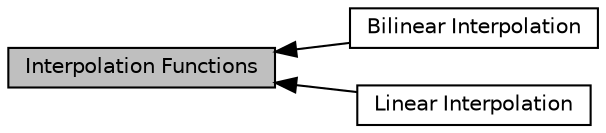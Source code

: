 digraph "Interpolation Functions"
{
  edge [fontname="Helvetica",fontsize="10",labelfontname="Helvetica",labelfontsize="10"];
  node [fontname="Helvetica",fontsize="10",shape=box];
  rankdir=LR;
  Node1 [label="Interpolation Functions",height=0.2,width=0.4,color="black", fillcolor="grey75", style="filled", fontcolor="black",tooltip=" "];
  Node3 [label="Bilinear Interpolation",height=0.2,width=0.4,color="black", fillcolor="white", style="filled",URL="$group___bilinear_interpolate.html",tooltip=" "];
  Node2 [label="Linear Interpolation",height=0.2,width=0.4,color="black", fillcolor="white", style="filled",URL="$group___linear_interpolate.html",tooltip=" "];
  Node1->Node2 [shape=plaintext, dir="back", style="solid"];
  Node1->Node3 [shape=plaintext, dir="back", style="solid"];
}
